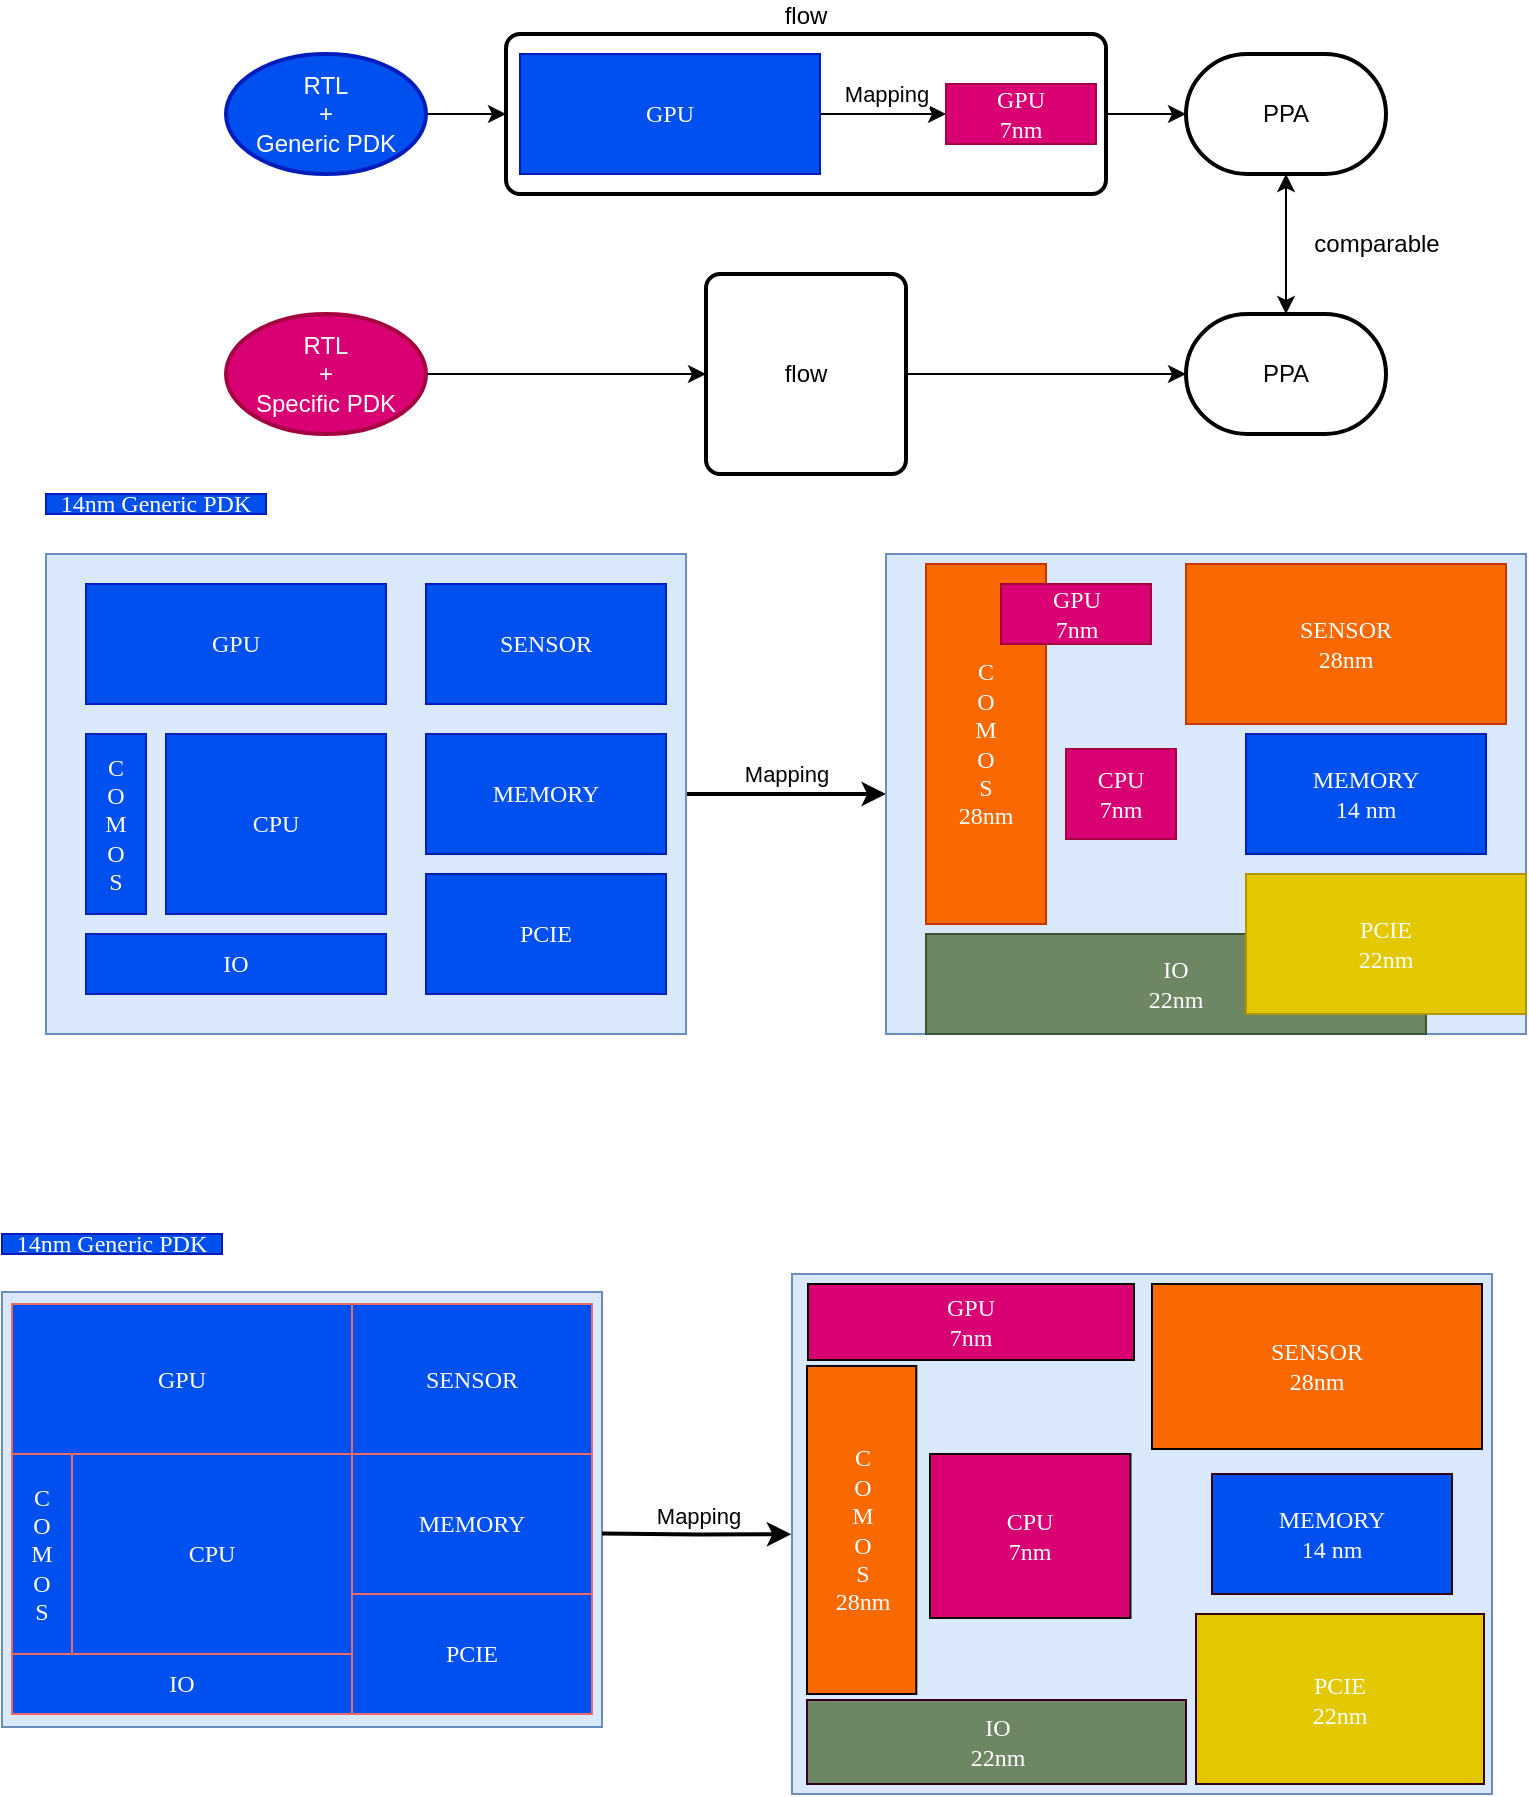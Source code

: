 <mxfile version="26.0.6">
  <diagram name="第 1 页" id="3vM-LfTn7jZbJiqvsvi1">
    <mxGraphModel dx="570" dy="795" grid="1" gridSize="10" guides="1" tooltips="1" connect="1" arrows="1" fold="1" page="1" pageScale="1" pageWidth="827" pageHeight="1169" math="0" shadow="0">
      <root>
        <mxCell id="0" />
        <mxCell id="1" parent="0" />
        <mxCell id="tPTdJTCbc4bHb4Sg9p0z-68" value="" style="group" parent="1" vertex="1" connectable="0">
          <mxGeometry x="890" y="480" width="740" height="270" as="geometry" />
        </mxCell>
        <mxCell id="tPTdJTCbc4bHb4Sg9p0z-66" style="edgeStyle=orthogonalEdgeStyle;rounded=0;orthogonalLoop=1;jettySize=auto;html=1;exitX=1;exitY=0.5;exitDx=0;exitDy=0;entryX=0;entryY=0.5;entryDx=0;entryDy=0;strokeWidth=2;labelPosition=center;verticalLabelPosition=top;align=center;verticalAlign=bottom;" parent="tPTdJTCbc4bHb4Sg9p0z-68" source="tPTdJTCbc4bHb4Sg9p0z-40" target="tPTdJTCbc4bHb4Sg9p0z-50" edge="1">
          <mxGeometry relative="1" as="geometry" />
        </mxCell>
        <mxCell id="tPTdJTCbc4bHb4Sg9p0z-67" value="Mapping" style="edgeLabel;html=1;align=center;verticalAlign=middle;resizable=0;points=[];" parent="tPTdJTCbc4bHb4Sg9p0z-66" vertex="1" connectable="0">
          <mxGeometry relative="1" as="geometry">
            <mxPoint y="-10" as="offset" />
          </mxGeometry>
        </mxCell>
        <mxCell id="tPTdJTCbc4bHb4Sg9p0z-40" value="45" style="whiteSpace=wrap;html=1;fillColor=#dae8fc;strokeColor=#6c8ebf;" parent="tPTdJTCbc4bHb4Sg9p0z-68" vertex="1">
          <mxGeometry y="30" width="320" height="240" as="geometry" />
        </mxCell>
        <mxCell id="tPTdJTCbc4bHb4Sg9p0z-41" value="&lt;font face=&quot;Times New Roman&quot;&gt;GPU&lt;/font&gt;" style="rounded=0;whiteSpace=wrap;html=1;fillColor=#0050ef;fontColor=#ffffff;strokeColor=#001DBC;" parent="tPTdJTCbc4bHb4Sg9p0z-68" vertex="1">
          <mxGeometry x="20" y="45" width="150" height="60" as="geometry" />
        </mxCell>
        <mxCell id="tPTdJTCbc4bHb4Sg9p0z-42" value="&lt;font face=&quot;Times New Roman&quot;&gt;SENSOR&lt;/font&gt;" style="rounded=0;whiteSpace=wrap;html=1;fillColor=#0050ef;fontColor=#ffffff;strokeColor=#001DBC;" parent="tPTdJTCbc4bHb4Sg9p0z-68" vertex="1">
          <mxGeometry x="190" y="45" width="120" height="60" as="geometry" />
        </mxCell>
        <mxCell id="tPTdJTCbc4bHb4Sg9p0z-43" value="&lt;font face=&quot;Times New Roman&quot;&gt;MEMORY&lt;/font&gt;" style="rounded=0;whiteSpace=wrap;html=1;fillColor=#0050ef;fontColor=#ffffff;strokeColor=#001DBC;" parent="tPTdJTCbc4bHb4Sg9p0z-68" vertex="1">
          <mxGeometry x="190" y="120" width="120" height="60" as="geometry" />
        </mxCell>
        <mxCell id="tPTdJTCbc4bHb4Sg9p0z-44" value="&lt;font face=&quot;Times New Roman&quot;&gt;PCIE&lt;/font&gt;" style="rounded=0;whiteSpace=wrap;html=1;fillColor=#0050ef;fontColor=#ffffff;strokeColor=#001DBC;" parent="tPTdJTCbc4bHb4Sg9p0z-68" vertex="1">
          <mxGeometry x="190" y="190" width="120" height="60" as="geometry" />
        </mxCell>
        <mxCell id="tPTdJTCbc4bHb4Sg9p0z-47" value="&lt;font face=&quot;Times New Roman&quot;&gt;CPU&lt;/font&gt;" style="rounded=0;whiteSpace=wrap;html=1;fillColor=#0050ef;fontColor=#ffffff;strokeColor=#001DBC;" parent="tPTdJTCbc4bHb4Sg9p0z-68" vertex="1">
          <mxGeometry x="60" y="120" width="110" height="90" as="geometry" />
        </mxCell>
        <mxCell id="tPTdJTCbc4bHb4Sg9p0z-48" value="&lt;font face=&quot;Times New Roman&quot;&gt;IO&lt;/font&gt;" style="rounded=0;whiteSpace=wrap;html=1;fillColor=#0050ef;fontColor=#ffffff;strokeColor=#001DBC;" parent="tPTdJTCbc4bHb4Sg9p0z-68" vertex="1">
          <mxGeometry x="20" y="220" width="150" height="30" as="geometry" />
        </mxCell>
        <mxCell id="tPTdJTCbc4bHb4Sg9p0z-49" value="&lt;font face=&quot;Times New Roman&quot;&gt;C&lt;/font&gt;&lt;div&gt;&lt;font face=&quot;Times New Roman&quot;&gt;O&lt;/font&gt;&lt;/div&gt;&lt;div&gt;&lt;font face=&quot;Times New Roman&quot;&gt;M&lt;/font&gt;&lt;/div&gt;&lt;div&gt;&lt;font face=&quot;Times New Roman&quot;&gt;O&lt;/font&gt;&lt;/div&gt;&lt;div&gt;&lt;font face=&quot;Times New Roman&quot;&gt;S&lt;/font&gt;&lt;/div&gt;" style="rounded=0;whiteSpace=wrap;html=1;fillColor=#0050ef;fontColor=#ffffff;strokeColor=#001DBC;" parent="tPTdJTCbc4bHb4Sg9p0z-68" vertex="1">
          <mxGeometry x="20" y="120" width="30" height="90" as="geometry" />
        </mxCell>
        <mxCell id="tPTdJTCbc4bHb4Sg9p0z-50" value="" style="whiteSpace=wrap;html=1;fillColor=#dae8fc;strokeColor=#6c8ebf;" parent="tPTdJTCbc4bHb4Sg9p0z-68" vertex="1">
          <mxGeometry x="420" y="30" width="320" height="240" as="geometry" />
        </mxCell>
        <mxCell id="tPTdJTCbc4bHb4Sg9p0z-52" value="&lt;font face=&quot;Times New Roman&quot;&gt;SENSOR&lt;/font&gt;&lt;div&gt;&lt;font face=&quot;Times New Roman&quot;&gt;28nm&lt;/font&gt;&lt;/div&gt;" style="rounded=0;whiteSpace=wrap;html=1;fillColor=#fa6800;fontColor=#FFFFFF;strokeColor=#C73500;aspect=fixed;" parent="tPTdJTCbc4bHb4Sg9p0z-68" vertex="1">
          <mxGeometry x="570" y="35" width="160" height="80" as="geometry" />
        </mxCell>
        <mxCell id="tPTdJTCbc4bHb4Sg9p0z-53" value="&lt;font face=&quot;Times New Roman&quot;&gt;MEMORY&lt;/font&gt;&lt;div&gt;&lt;font face=&quot;Times New Roman&quot;&gt;14 nm&lt;/font&gt;&lt;/div&gt;" style="rounded=0;whiteSpace=wrap;html=1;fillColor=#0050ef;fontColor=#ffffff;strokeColor=#001DBC;" parent="tPTdJTCbc4bHb4Sg9p0z-68" vertex="1">
          <mxGeometry x="600" y="120" width="120" height="60" as="geometry" />
        </mxCell>
        <mxCell id="tPTdJTCbc4bHb4Sg9p0z-56" value="&lt;font face=&quot;Times New Roman&quot;&gt;IO&lt;/font&gt;&lt;div&gt;&lt;font face=&quot;Times New Roman&quot;&gt;22nm&lt;/font&gt;&lt;/div&gt;" style="rounded=0;whiteSpace=wrap;html=1;fillColor=#6d8764;fontColor=#ffffff;strokeColor=#3A5431;aspect=fixed;" parent="tPTdJTCbc4bHb4Sg9p0z-68" vertex="1">
          <mxGeometry x="440" y="220" width="250" height="50" as="geometry" />
        </mxCell>
        <mxCell id="tPTdJTCbc4bHb4Sg9p0z-54" value="&lt;font face=&quot;Times New Roman&quot;&gt;PCIE&lt;/font&gt;&lt;div&gt;&lt;font face=&quot;Times New Roman&quot;&gt;22nm&lt;/font&gt;&lt;/div&gt;" style="rounded=0;whiteSpace=wrap;html=1;fillColor=#e3c800;fontColor=#FFFFFF;strokeColor=#B09500;aspect=fixed;" parent="tPTdJTCbc4bHb4Sg9p0z-68" vertex="1">
          <mxGeometry x="600" y="190" width="140" height="70" as="geometry" />
        </mxCell>
        <mxCell id="tPTdJTCbc4bHb4Sg9p0z-57" value="&lt;font face=&quot;Times New Roman&quot;&gt;C&lt;/font&gt;&lt;div&gt;&lt;font face=&quot;Times New Roman&quot;&gt;O&lt;/font&gt;&lt;/div&gt;&lt;div&gt;&lt;font face=&quot;Times New Roman&quot;&gt;M&lt;/font&gt;&lt;/div&gt;&lt;div&gt;&lt;font face=&quot;Times New Roman&quot;&gt;O&lt;/font&gt;&lt;/div&gt;&lt;div&gt;&lt;font face=&quot;Times New Roman&quot;&gt;S&lt;/font&gt;&lt;/div&gt;&lt;div&gt;&lt;font face=&quot;Times New Roman&quot;&gt;28nm&lt;/font&gt;&lt;/div&gt;" style="rounded=0;whiteSpace=wrap;html=1;fillColor=#fa6800;strokeColor=#C73500;aspect=fixed;fontColor=#FFFFFF;" parent="tPTdJTCbc4bHb4Sg9p0z-68" vertex="1">
          <mxGeometry x="440" y="35" width="60" height="180" as="geometry" />
        </mxCell>
        <mxCell id="tPTdJTCbc4bHb4Sg9p0z-55" value="&lt;font face=&quot;Times New Roman&quot;&gt;CPU&lt;/font&gt;&lt;div&gt;&lt;font face=&quot;Times New Roman&quot;&gt;7nm&lt;/font&gt;&lt;/div&gt;" style="rounded=0;whiteSpace=wrap;html=1;fillColor=#d80073;fontColor=#ffffff;strokeColor=#A50040;aspect=fixed;" parent="tPTdJTCbc4bHb4Sg9p0z-68" vertex="1">
          <mxGeometry x="510" y="127.5" width="55" height="45" as="geometry" />
        </mxCell>
        <mxCell id="tPTdJTCbc4bHb4Sg9p0z-59" value="&lt;font face=&quot;Times New Roman&quot;&gt;14nm Generic PDK&lt;/font&gt;" style="rounded=0;whiteSpace=wrap;html=1;fillColor=#0050ef;fontColor=#ffffff;strokeColor=#001DBC;" parent="tPTdJTCbc4bHb4Sg9p0z-68" vertex="1">
          <mxGeometry width="110" height="10" as="geometry" />
        </mxCell>
        <mxCell id="tPTdJTCbc4bHb4Sg9p0z-51" value="&lt;font face=&quot;Times New Roman&quot;&gt;GPU&lt;/font&gt;&lt;div&gt;&lt;font face=&quot;Times New Roman&quot;&gt;7nm&lt;/font&gt;&lt;/div&gt;" style="rounded=0;whiteSpace=wrap;html=1;fillColor=#d80073;fontColor=#ffffff;strokeColor=#A50040;aspect=fixed;" parent="tPTdJTCbc4bHb4Sg9p0z-68" vertex="1">
          <mxGeometry x="477.5" y="45" width="75" height="30" as="geometry" />
        </mxCell>
        <mxCell id="GjdcOFR-iXv22SFUQDM7-1" value="" style="group" vertex="1" connectable="0" parent="1">
          <mxGeometry x="980" y="250" width="620" height="220" as="geometry" />
        </mxCell>
        <mxCell id="tPTdJTCbc4bHb4Sg9p0z-80" value="flow" style="rounded=1;whiteSpace=wrap;html=1;absoluteArcSize=1;arcSize=14;strokeWidth=2;align=center;horizontal=1;labelPosition=center;verticalLabelPosition=top;verticalAlign=bottom;gradientColor=none;fillColor=none;" parent="GjdcOFR-iXv22SFUQDM7-1" vertex="1">
          <mxGeometry x="140" width="300" height="80" as="geometry" />
        </mxCell>
        <mxCell id="tPTdJTCbc4bHb4Sg9p0z-71" style="edgeStyle=orthogonalEdgeStyle;rounded=0;orthogonalLoop=1;jettySize=auto;html=1;exitX=1;exitY=0.5;exitDx=0;exitDy=0;entryX=0;entryY=0.5;entryDx=0;entryDy=0;" parent="GjdcOFR-iXv22SFUQDM7-1" source="tPTdJTCbc4bHb4Sg9p0z-69" target="tPTdJTCbc4bHb4Sg9p0z-70" edge="1">
          <mxGeometry relative="1" as="geometry" />
        </mxCell>
        <mxCell id="tPTdJTCbc4bHb4Sg9p0z-69" value="&lt;font face=&quot;Times New Roman&quot;&gt;GPU&lt;/font&gt;" style="rounded=0;whiteSpace=wrap;html=1;fillColor=#0050ef;fontColor=#ffffff;strokeColor=#001DBC;" parent="GjdcOFR-iXv22SFUQDM7-1" vertex="1">
          <mxGeometry x="147" y="10" width="150" height="60" as="geometry" />
        </mxCell>
        <mxCell id="tPTdJTCbc4bHb4Sg9p0z-70" value="&lt;font face=&quot;Times New Roman&quot;&gt;GPU&lt;/font&gt;&lt;div&gt;&lt;font face=&quot;Times New Roman&quot;&gt;7nm&lt;/font&gt;&lt;/div&gt;" style="rounded=0;whiteSpace=wrap;html=1;fillColor=#d80073;fontColor=#ffffff;strokeColor=#A50040;aspect=fixed;" parent="GjdcOFR-iXv22SFUQDM7-1" vertex="1">
          <mxGeometry x="360" y="25" width="75" height="30" as="geometry" />
        </mxCell>
        <mxCell id="tPTdJTCbc4bHb4Sg9p0z-72" value="Mapping" style="edgeLabel;html=1;align=center;verticalAlign=middle;resizable=0;points=[];" parent="GjdcOFR-iXv22SFUQDM7-1" vertex="1" connectable="0">
          <mxGeometry x="330" y="30" as="geometry" />
        </mxCell>
        <mxCell id="tPTdJTCbc4bHb4Sg9p0z-75" value="PPA" style="strokeWidth=2;html=1;shape=mxgraph.flowchart.terminator;whiteSpace=wrap;" parent="GjdcOFR-iXv22SFUQDM7-1" vertex="1">
          <mxGeometry x="480" y="140" width="100" height="60" as="geometry" />
        </mxCell>
        <mxCell id="tPTdJTCbc4bHb4Sg9p0z-78" style="edgeStyle=orthogonalEdgeStyle;rounded=0;orthogonalLoop=1;jettySize=auto;html=1;exitX=1;exitY=0.5;exitDx=0;exitDy=0;exitPerimeter=0;entryX=0;entryY=0.5;entryDx=0;entryDy=0;" parent="GjdcOFR-iXv22SFUQDM7-1" source="tPTdJTCbc4bHb4Sg9p0z-76" target="tPTdJTCbc4bHb4Sg9p0z-77" edge="1">
          <mxGeometry relative="1" as="geometry" />
        </mxCell>
        <mxCell id="tPTdJTCbc4bHb4Sg9p0z-76" value="RTL&lt;div&gt;+&lt;br&gt;&lt;div&gt;Specific PDK&lt;/div&gt;&lt;/div&gt;" style="strokeWidth=2;html=1;shape=mxgraph.flowchart.start_1;whiteSpace=wrap;fillColor=#d80073;fontColor=#ffffff;strokeColor=#A50040;" parent="GjdcOFR-iXv22SFUQDM7-1" vertex="1">
          <mxGeometry y="140" width="100" height="60" as="geometry" />
        </mxCell>
        <mxCell id="tPTdJTCbc4bHb4Sg9p0z-77" value="flow" style="rounded=1;whiteSpace=wrap;html=1;absoluteArcSize=1;arcSize=14;strokeWidth=2;" parent="GjdcOFR-iXv22SFUQDM7-1" vertex="1">
          <mxGeometry x="240" y="120" width="100" height="100" as="geometry" />
        </mxCell>
        <mxCell id="tPTdJTCbc4bHb4Sg9p0z-79" style="edgeStyle=orthogonalEdgeStyle;rounded=0;orthogonalLoop=1;jettySize=auto;html=1;exitX=1;exitY=0.5;exitDx=0;exitDy=0;entryX=0;entryY=0.5;entryDx=0;entryDy=0;entryPerimeter=0;" parent="GjdcOFR-iXv22SFUQDM7-1" source="tPTdJTCbc4bHb4Sg9p0z-77" target="tPTdJTCbc4bHb4Sg9p0z-75" edge="1">
          <mxGeometry relative="1" as="geometry" />
        </mxCell>
        <mxCell id="tPTdJTCbc4bHb4Sg9p0z-82" style="edgeStyle=orthogonalEdgeStyle;rounded=0;orthogonalLoop=1;jettySize=auto;html=1;exitX=1;exitY=0.5;exitDx=0;exitDy=0;exitPerimeter=0;entryX=0;entryY=0.5;entryDx=0;entryDy=0;" parent="GjdcOFR-iXv22SFUQDM7-1" source="tPTdJTCbc4bHb4Sg9p0z-81" target="tPTdJTCbc4bHb4Sg9p0z-80" edge="1">
          <mxGeometry relative="1" as="geometry" />
        </mxCell>
        <mxCell id="tPTdJTCbc4bHb4Sg9p0z-81" value="RTL&lt;div&gt;+&lt;br&gt;&lt;div&gt;Generic PDK&lt;/div&gt;&lt;/div&gt;" style="strokeWidth=2;html=1;shape=mxgraph.flowchart.start_1;whiteSpace=wrap;fillColor=#0050ef;fontColor=#ffffff;strokeColor=#001DBC;" parent="GjdcOFR-iXv22SFUQDM7-1" vertex="1">
          <mxGeometry y="10" width="100" height="60" as="geometry" />
        </mxCell>
        <mxCell id="tPTdJTCbc4bHb4Sg9p0z-84" value="PPA" style="strokeWidth=2;html=1;shape=mxgraph.flowchart.terminator;whiteSpace=wrap;" parent="GjdcOFR-iXv22SFUQDM7-1" vertex="1">
          <mxGeometry x="480" y="10" width="100" height="60" as="geometry" />
        </mxCell>
        <mxCell id="tPTdJTCbc4bHb4Sg9p0z-85" style="edgeStyle=orthogonalEdgeStyle;rounded=0;orthogonalLoop=1;jettySize=auto;html=1;exitX=1;exitY=0.5;exitDx=0;exitDy=0;entryX=0;entryY=0.5;entryDx=0;entryDy=0;entryPerimeter=0;" parent="GjdcOFR-iXv22SFUQDM7-1" source="tPTdJTCbc4bHb4Sg9p0z-80" target="tPTdJTCbc4bHb4Sg9p0z-84" edge="1">
          <mxGeometry relative="1" as="geometry" />
        </mxCell>
        <mxCell id="tPTdJTCbc4bHb4Sg9p0z-87" style="rounded=0;orthogonalLoop=1;jettySize=auto;html=1;exitX=0.5;exitY=1;exitDx=0;exitDy=0;exitPerimeter=0;entryX=0.5;entryY=0;entryDx=0;entryDy=0;entryPerimeter=0;strokeColor=default;shadow=0;flowAnimation=0;startArrow=classic;startFill=1;" parent="GjdcOFR-iXv22SFUQDM7-1" source="tPTdJTCbc4bHb4Sg9p0z-84" target="tPTdJTCbc4bHb4Sg9p0z-75" edge="1">
          <mxGeometry relative="1" as="geometry" />
        </mxCell>
        <mxCell id="tPTdJTCbc4bHb4Sg9p0z-88" value="comparable" style="text;html=1;align=center;verticalAlign=middle;resizable=0;points=[];autosize=1;strokeColor=none;fillColor=none;" parent="GjdcOFR-iXv22SFUQDM7-1" vertex="1">
          <mxGeometry x="530" y="90" width="90" height="30" as="geometry" />
        </mxCell>
        <mxCell id="GjdcOFR-iXv22SFUQDM7-27" value="" style="group" vertex="1" connectable="0" parent="1">
          <mxGeometry x="868" y="850" width="745" height="280" as="geometry" />
        </mxCell>
        <mxCell id="GjdcOFR-iXv22SFUQDM7-5" value="45" style="whiteSpace=wrap;html=1;fillColor=#dae8fc;strokeColor=#6c8ebf;" vertex="1" parent="GjdcOFR-iXv22SFUQDM7-27">
          <mxGeometry y="29" width="300" height="217.5" as="geometry" />
        </mxCell>
        <mxCell id="GjdcOFR-iXv22SFUQDM7-6" value="&lt;font face=&quot;Times New Roman&quot;&gt;GPU&lt;/font&gt;" style="rounded=0;whiteSpace=wrap;html=1;fillColor=#0050ef;fontColor=#ffffff;strokeColor=#EA6B66;" vertex="1" parent="GjdcOFR-iXv22SFUQDM7-27">
          <mxGeometry x="5" y="35" width="170" height="75" as="geometry" />
        </mxCell>
        <mxCell id="GjdcOFR-iXv22SFUQDM7-7" value="&lt;font face=&quot;Times New Roman&quot;&gt;SENSOR&lt;/font&gt;" style="rounded=0;whiteSpace=wrap;html=1;fillColor=#0050ef;fontColor=#ffffff;strokeColor=#EA6B66;" vertex="1" parent="GjdcOFR-iXv22SFUQDM7-27">
          <mxGeometry x="175" y="35" width="120" height="75" as="geometry" />
        </mxCell>
        <mxCell id="GjdcOFR-iXv22SFUQDM7-8" value="&lt;font face=&quot;Times New Roman&quot;&gt;MEMORY&lt;/font&gt;" style="rounded=0;whiteSpace=wrap;html=1;fillColor=#0050ef;fontColor=#ffffff;strokeColor=#EA6B66;" vertex="1" parent="GjdcOFR-iXv22SFUQDM7-27">
          <mxGeometry x="175" y="110" width="120" height="70" as="geometry" />
        </mxCell>
        <mxCell id="GjdcOFR-iXv22SFUQDM7-9" value="&lt;font face=&quot;Times New Roman&quot;&gt;PCIE&lt;/font&gt;" style="rounded=0;whiteSpace=wrap;html=1;fillColor=#0050ef;fontColor=#ffffff;strokeColor=#EA6B66;" vertex="1" parent="GjdcOFR-iXv22SFUQDM7-27">
          <mxGeometry x="175" y="180" width="120" height="60" as="geometry" />
        </mxCell>
        <mxCell id="GjdcOFR-iXv22SFUQDM7-10" value="&lt;font face=&quot;Times New Roman&quot;&gt;CPU&lt;/font&gt;" style="rounded=0;whiteSpace=wrap;html=1;fillColor=#0050ef;fontColor=#ffffff;strokeColor=#EA6B66;" vertex="1" parent="GjdcOFR-iXv22SFUQDM7-27">
          <mxGeometry x="35" y="110" width="140" height="100" as="geometry" />
        </mxCell>
        <mxCell id="GjdcOFR-iXv22SFUQDM7-11" value="&lt;font face=&quot;Times New Roman&quot;&gt;IO&lt;/font&gt;" style="rounded=0;whiteSpace=wrap;html=1;fillColor=#0050ef;fontColor=#ffffff;strokeColor=#EA6B66;" vertex="1" parent="GjdcOFR-iXv22SFUQDM7-27">
          <mxGeometry x="5" y="210" width="170" height="30" as="geometry" />
        </mxCell>
        <mxCell id="GjdcOFR-iXv22SFUQDM7-12" value="&lt;font face=&quot;Times New Roman&quot;&gt;C&lt;/font&gt;&lt;div&gt;&lt;font face=&quot;Times New Roman&quot;&gt;O&lt;/font&gt;&lt;/div&gt;&lt;div&gt;&lt;font face=&quot;Times New Roman&quot;&gt;M&lt;/font&gt;&lt;/div&gt;&lt;div&gt;&lt;font face=&quot;Times New Roman&quot;&gt;O&lt;/font&gt;&lt;/div&gt;&lt;div&gt;&lt;font face=&quot;Times New Roman&quot;&gt;S&lt;/font&gt;&lt;/div&gt;" style="rounded=0;whiteSpace=wrap;html=1;fillColor=#0050ef;fontColor=#ffffff;strokeColor=#EA6B66;" vertex="1" parent="GjdcOFR-iXv22SFUQDM7-27">
          <mxGeometry x="5" y="110" width="30" height="100" as="geometry" />
        </mxCell>
        <mxCell id="GjdcOFR-iXv22SFUQDM7-13" value="" style="whiteSpace=wrap;html=1;fillColor=#dae8fc;strokeColor=#6c8ebf;" vertex="1" parent="GjdcOFR-iXv22SFUQDM7-27">
          <mxGeometry x="395" y="20" width="350" height="260" as="geometry" />
        </mxCell>
        <mxCell id="GjdcOFR-iXv22SFUQDM7-14" value="&lt;font face=&quot;Times New Roman&quot;&gt;SENSOR&lt;/font&gt;&lt;div&gt;&lt;font face=&quot;Times New Roman&quot;&gt;28nm&lt;/font&gt;&lt;/div&gt;" style="rounded=0;whiteSpace=wrap;html=1;fillColor=#fa6800;fontColor=#FFFFFF;strokeColor=default;aspect=fixed;" vertex="1" parent="GjdcOFR-iXv22SFUQDM7-27">
          <mxGeometry x="575" y="25" width="165" height="82.5" as="geometry" />
        </mxCell>
        <mxCell id="GjdcOFR-iXv22SFUQDM7-15" value="&lt;font face=&quot;Times New Roman&quot;&gt;MEMORY&lt;/font&gt;&lt;div&gt;&lt;font face=&quot;Times New Roman&quot;&gt;14 nm&lt;/font&gt;&lt;/div&gt;" style="rounded=0;whiteSpace=wrap;html=1;fillColor=#0050ef;fontColor=#ffffff;strokeColor=#33001A;" vertex="1" parent="GjdcOFR-iXv22SFUQDM7-27">
          <mxGeometry x="605" y="120" width="120" height="60" as="geometry" />
        </mxCell>
        <mxCell id="GjdcOFR-iXv22SFUQDM7-16" value="&lt;font face=&quot;Times New Roman&quot;&gt;IO&lt;/font&gt;&lt;div&gt;&lt;font face=&quot;Times New Roman&quot;&gt;22nm&lt;/font&gt;&lt;/div&gt;" style="rounded=0;whiteSpace=wrap;html=1;fillColor=#6d8764;fontColor=#ffffff;strokeColor=#33001A;" vertex="1" parent="GjdcOFR-iXv22SFUQDM7-27">
          <mxGeometry x="402.5" y="233" width="189.5" height="42" as="geometry" />
        </mxCell>
        <mxCell id="GjdcOFR-iXv22SFUQDM7-17" value="&lt;font face=&quot;Times New Roman&quot;&gt;PCIE&lt;/font&gt;&lt;div&gt;&lt;font face=&quot;Times New Roman&quot;&gt;22nm&lt;/font&gt;&lt;/div&gt;" style="rounded=0;whiteSpace=wrap;html=1;fillColor=#e3c800;fontColor=#FFFFFF;strokeColor=#33001A;" vertex="1" parent="GjdcOFR-iXv22SFUQDM7-27">
          <mxGeometry x="597" y="190" width="144" height="85" as="geometry" />
        </mxCell>
        <mxCell id="GjdcOFR-iXv22SFUQDM7-18" value="&lt;font face=&quot;Times New Roman&quot;&gt;C&lt;/font&gt;&lt;div&gt;&lt;font face=&quot;Times New Roman&quot;&gt;O&lt;/font&gt;&lt;/div&gt;&lt;div&gt;&lt;font face=&quot;Times New Roman&quot;&gt;M&lt;/font&gt;&lt;/div&gt;&lt;div&gt;&lt;font face=&quot;Times New Roman&quot;&gt;O&lt;/font&gt;&lt;/div&gt;&lt;div&gt;&lt;font face=&quot;Times New Roman&quot;&gt;S&lt;/font&gt;&lt;/div&gt;&lt;div&gt;&lt;font face=&quot;Times New Roman&quot;&gt;28nm&lt;/font&gt;&lt;/div&gt;" style="rounded=0;whiteSpace=wrap;html=1;fillColor=#fa6800;strokeColor=#000000;aspect=fixed;fontColor=#FFFFFF;" vertex="1" parent="GjdcOFR-iXv22SFUQDM7-27">
          <mxGeometry x="402.5" y="66" width="54.65" height="164" as="geometry" />
        </mxCell>
        <mxCell id="GjdcOFR-iXv22SFUQDM7-19" value="&lt;font face=&quot;Times New Roman&quot;&gt;CPU&lt;/font&gt;&lt;div&gt;&lt;font face=&quot;Times New Roman&quot;&gt;7nm&lt;/font&gt;&lt;/div&gt;" style="rounded=0;whiteSpace=wrap;html=1;fillColor=#d80073;fontColor=#ffffff;strokeColor=#000000;aspect=fixed;" vertex="1" parent="GjdcOFR-iXv22SFUQDM7-27">
          <mxGeometry x="464" y="110" width="100.23" height="82" as="geometry" />
        </mxCell>
        <mxCell id="GjdcOFR-iXv22SFUQDM7-20" value="&lt;font face=&quot;Times New Roman&quot;&gt;14nm Generic PDK&lt;/font&gt;" style="rounded=0;whiteSpace=wrap;html=1;fillColor=#0050ef;fontColor=#ffffff;strokeColor=#001DBC;" vertex="1" parent="GjdcOFR-iXv22SFUQDM7-27">
          <mxGeometry width="110" height="10" as="geometry" />
        </mxCell>
        <mxCell id="GjdcOFR-iXv22SFUQDM7-21" value="&lt;font face=&quot;Times New Roman&quot;&gt;GPU&lt;/font&gt;&lt;div&gt;&lt;font face=&quot;Times New Roman&quot;&gt;7nm&lt;/font&gt;&lt;/div&gt;" style="rounded=0;whiteSpace=wrap;html=1;fillColor=#d80073;fontColor=#ffffff;strokeColor=#000000;" vertex="1" parent="GjdcOFR-iXv22SFUQDM7-27">
          <mxGeometry x="403" y="25" width="163" height="38" as="geometry" />
        </mxCell>
        <mxCell id="GjdcOFR-iXv22SFUQDM7-23" style="edgeStyle=orthogonalEdgeStyle;rounded=0;orthogonalLoop=1;jettySize=auto;html=1;exitX=0.5;exitY=1;exitDx=0;exitDy=0;" edge="1" parent="GjdcOFR-iXv22SFUQDM7-27" source="GjdcOFR-iXv22SFUQDM7-5" target="GjdcOFR-iXv22SFUQDM7-5">
          <mxGeometry relative="1" as="geometry" />
        </mxCell>
        <mxCell id="GjdcOFR-iXv22SFUQDM7-25" style="edgeStyle=orthogonalEdgeStyle;rounded=0;orthogonalLoop=1;jettySize=auto;html=1;strokeWidth=2;labelPosition=center;verticalLabelPosition=top;align=center;verticalAlign=bottom;entryX=-0.001;entryY=0.482;entryDx=0;entryDy=0;entryPerimeter=0;" edge="1" parent="GjdcOFR-iXv22SFUQDM7-27">
          <mxGeometry relative="1" as="geometry">
            <mxPoint x="300" y="149.75" as="sourcePoint" />
            <mxPoint x="394.65" y="150.07" as="targetPoint" />
          </mxGeometry>
        </mxCell>
        <mxCell id="GjdcOFR-iXv22SFUQDM7-26" value="Mapping" style="edgeLabel;html=1;align=center;verticalAlign=middle;resizable=0;points=[];" vertex="1" connectable="0" parent="GjdcOFR-iXv22SFUQDM7-25">
          <mxGeometry relative="1" as="geometry">
            <mxPoint y="-10" as="offset" />
          </mxGeometry>
        </mxCell>
      </root>
    </mxGraphModel>
  </diagram>
</mxfile>
